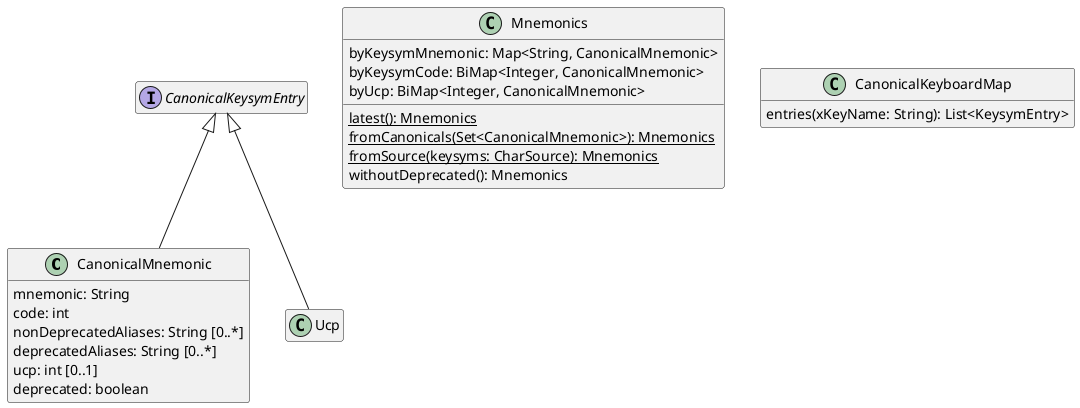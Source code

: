 @startuml Mnemonics
hide empty members

class "CanonicalMnemonic" {
  mnemonic: String
  code: int
  nonDeprecatedAliases: String [0..*]
  deprecatedAliases: String [0..*]
  ucp: int [0..1]
  deprecated: boolean
}

class "Mnemonics" {
  {static} latest(): Mnemonics
  {static} fromCanonicals(Set<CanonicalMnemonic>): Mnemonics
  {static} fromSource(keysyms: CharSource): Mnemonics
  byKeysymMnemonic: Map<String, CanonicalMnemonic>
  byKeysymCode: BiMap<Integer, CanonicalMnemonic>
  byUcp: BiMap<Integer, CanonicalMnemonic>
  withoutDeprecated(): Mnemonics
}

interface "CanonicalKeysymEntry" {}
"CanonicalKeysymEntry" <|-- "CanonicalMnemonic"
"CanonicalKeysymEntry" <|-- "Ucp"

class "CanonicalKeyboardMap" {
  entries(xKeyName: String): List<KeysymEntry>
}

@enduml